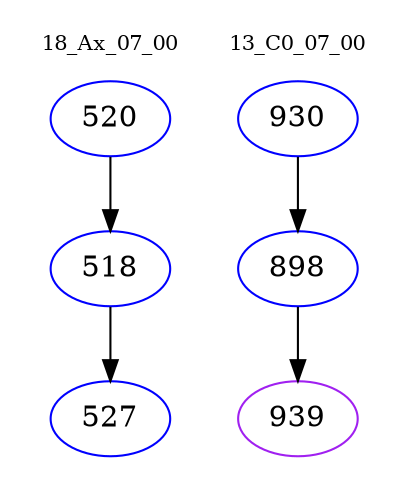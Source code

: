 digraph{
subgraph cluster_0 {
color = white
label = "18_Ax_07_00";
fontsize=10;
T0_520 [label="520", color="blue"]
T0_520 -> T0_518 [color="black"]
T0_518 [label="518", color="blue"]
T0_518 -> T0_527 [color="black"]
T0_527 [label="527", color="blue"]
}
subgraph cluster_1 {
color = white
label = "13_C0_07_00";
fontsize=10;
T1_930 [label="930", color="blue"]
T1_930 -> T1_898 [color="black"]
T1_898 [label="898", color="blue"]
T1_898 -> T1_939 [color="black"]
T1_939 [label="939", color="purple"]
}
}
